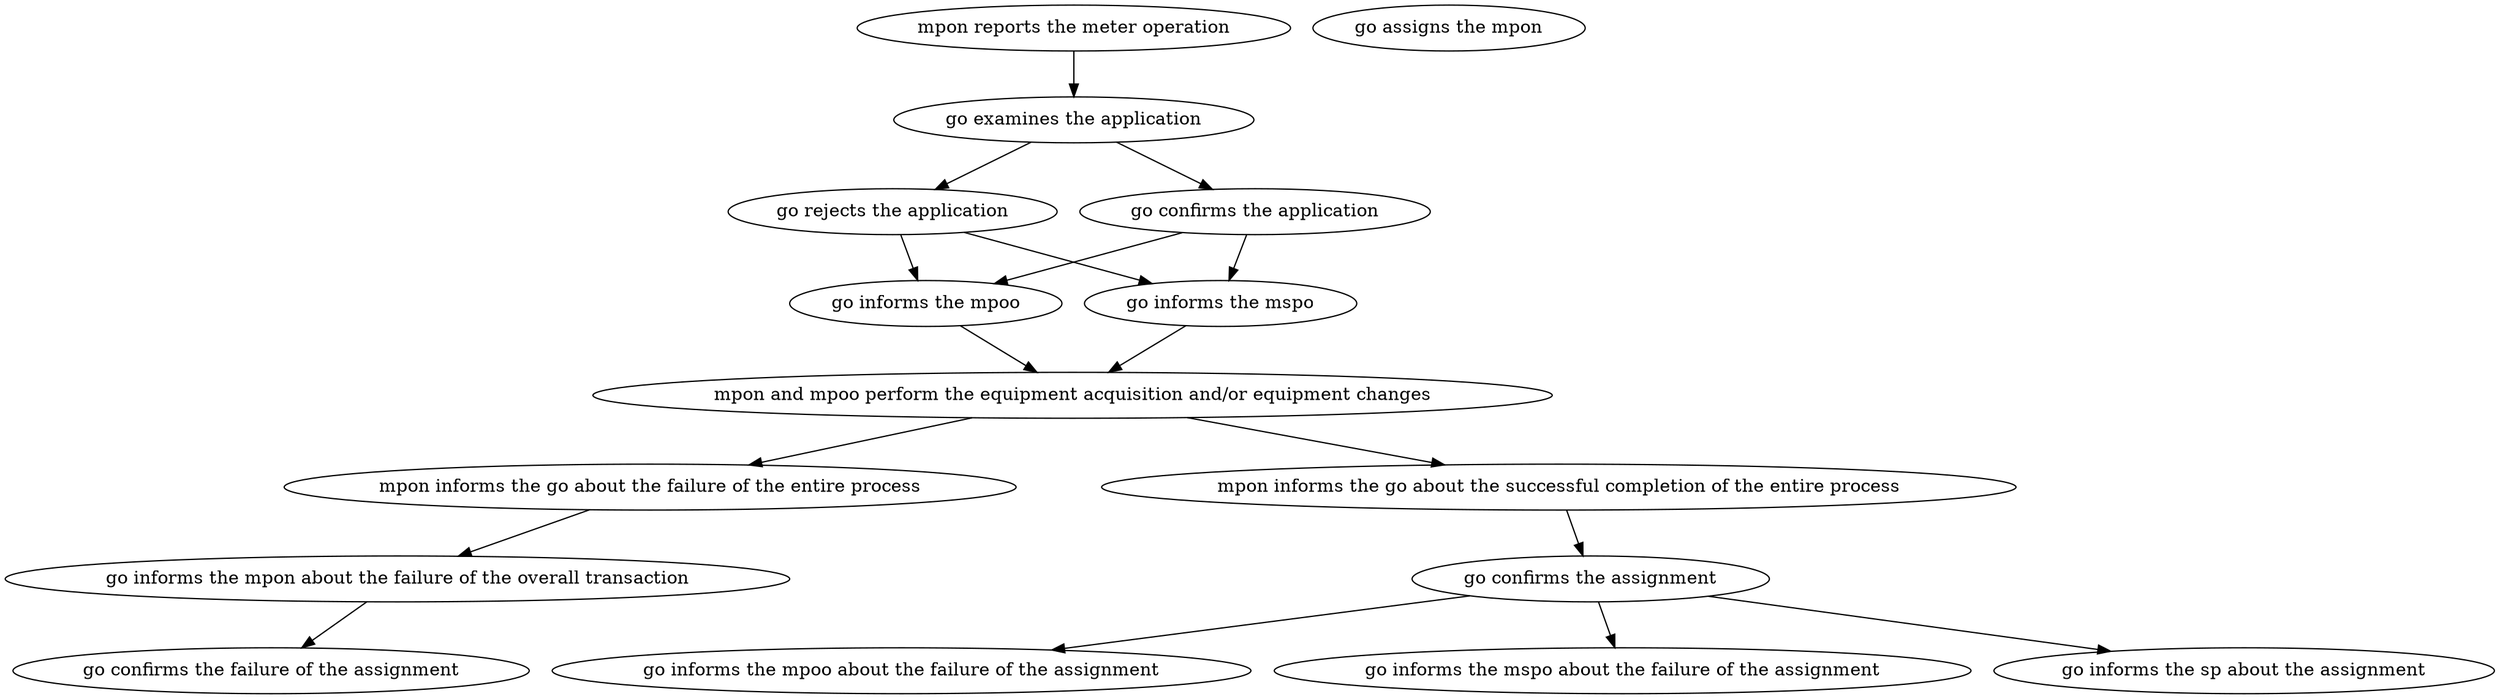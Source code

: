 strict digraph "doc-10.2" {
	graph [name="doc-10.2"];
	"mpon reports the meter operation"	[attrs="{'type': 'Activity', 'label': 'mpon reports the meter operation'}"];
	"go examines the application"	[attrs="{'type': 'Activity', 'label': 'go examines the application'}"];
	"mpon reports the meter operation" -> "go examines the application"	[attrs="{'type': 'flow', 'label': 'flow'}"];
	"go rejects the application"	[attrs="{'type': 'Activity', 'label': 'go rejects the application'}"];
	"go examines the application" -> "go rejects the application"	[attrs="{'type': 'flow', 'label': 'flow'}"];
	"go confirms the application"	[attrs="{'type': 'Activity', 'label': 'go confirms the application'}"];
	"go examines the application" -> "go confirms the application"	[attrs="{'type': 'flow', 'label': 'flow'}"];
	"go informs the mpoo"	[attrs="{'type': 'Activity', 'label': 'go informs the mpoo'}"];
	"go rejects the application" -> "go informs the mpoo"	[attrs="{'type': 'flow', 'label': 'flow'}"];
	"go informs the mspo"	[attrs="{'type': 'Activity', 'label': 'go informs the mspo'}"];
	"go rejects the application" -> "go informs the mspo"	[attrs="{'type': 'flow', 'label': 'flow'}"];
	"go confirms the application" -> "go informs the mpoo"	[attrs="{'type': 'flow', 'label': 'flow'}"];
	"go confirms the application" -> "go informs the mspo"	[attrs="{'type': 'flow', 'label': 'flow'}"];
	"mpon and mpoo perform the equipment acquisition and/or equipment changes"	[attrs="{'type': 'Activity', 'label': 'mpon and mpoo perform the equipment acquisition and/or equipment changes'}"];
	"go informs the mpoo" -> "mpon and mpoo perform the equipment acquisition and/or equipment changes"	[attrs="{'type': 'flow', 'label': 'flow'}"];
	"go informs the mspo" -> "mpon and mpoo perform the equipment acquisition and/or equipment changes"	[attrs="{'type': 'flow', 'label': 'flow'}"];
	"mpon informs the go about the failure of the entire process"	[attrs="{'type': 'Activity', 'label': 'mpon informs the go about the failure of the entire process'}"];
	"mpon and mpoo perform the equipment acquisition and/or equipment changes" -> "mpon informs the go about the failure of the entire process"	[attrs="{'type': 'flow', 'label': 'flow'}"];
	"mpon informs the go about the successful completion of the entire process"	[attrs="{'type': 'Activity', 'label': 'mpon informs the go about the successful completion of the entire process'}"];
	"mpon and mpoo perform the equipment acquisition and/or equipment changes" -> "mpon informs the go about the successful completion of the entire process"	[attrs="{'type': 'flow', 'label': 'flow'}"];
	"go informs the mpon about the failure of the overall transaction"	[attrs="{'type': 'Activity', 'label': 'go informs the mpon about the failure of the overall transaction'}"];
	"mpon informs the go about the failure of the entire process" -> "go informs the mpon about the failure of the overall transaction"	[attrs="{'type': 'flow', 'label': 'flow'}"];
	"go confirms the assignment"	[attrs="{'type': 'Activity', 'label': 'go confirms the assignment'}"];
	"mpon informs the go about the successful completion of the entire process" -> "go confirms the assignment"	[attrs="{'type': 'flow', 'label': 'flow'}"];
	"go confirms the failure of the assignment"	[attrs="{'type': 'Activity', 'label': 'go confirms the failure of the assignment'}"];
	"go informs the mpon about the failure of the overall transaction" -> "go confirms the failure of the assignment"	[attrs="{'type': 'flow', 'label': 'flow'}"];
	"go assigns the mpon"	[attrs="{'type': 'Activity', 'label': 'go assigns the mpon'}"];
	"go informs the mpoo about the failure of the assignment"	[attrs="{'type': 'Activity', 'label': 'go informs the mpoo about the failure of the assignment'}"];
	"go confirms the assignment" -> "go informs the mpoo about the failure of the assignment"	[attrs="{'type': 'flow', 'label': 'flow'}"];
	"go informs the mspo about the failure of the assignment"	[attrs="{'type': 'Activity', 'label': 'go informs the mspo about the failure of the assignment'}"];
	"go confirms the assignment" -> "go informs the mspo about the failure of the assignment"	[attrs="{'type': 'flow', 'label': 'flow'}"];
	"go informs the sp about the assignment"	[attrs="{'type': 'Activity', 'label': 'go informs the sp about the assignment'}"];
	"go confirms the assignment" -> "go informs the sp about the assignment"	[attrs="{'type': 'flow', 'label': 'flow'}"];
}
